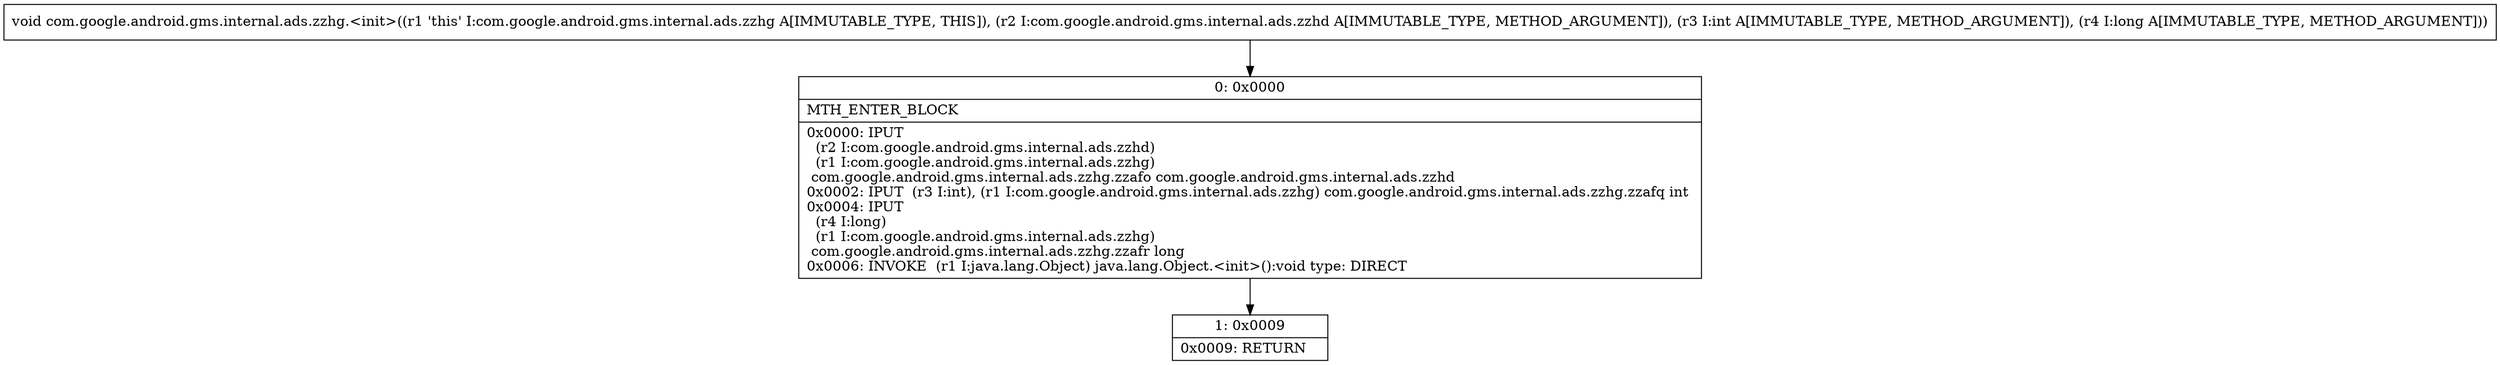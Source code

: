 digraph "CFG forcom.google.android.gms.internal.ads.zzhg.\<init\>(Lcom\/google\/android\/gms\/internal\/ads\/zzhd;IJ)V" {
Node_0 [shape=record,label="{0\:\ 0x0000|MTH_ENTER_BLOCK\l|0x0000: IPUT  \l  (r2 I:com.google.android.gms.internal.ads.zzhd)\l  (r1 I:com.google.android.gms.internal.ads.zzhg)\l com.google.android.gms.internal.ads.zzhg.zzafo com.google.android.gms.internal.ads.zzhd \l0x0002: IPUT  (r3 I:int), (r1 I:com.google.android.gms.internal.ads.zzhg) com.google.android.gms.internal.ads.zzhg.zzafq int \l0x0004: IPUT  \l  (r4 I:long)\l  (r1 I:com.google.android.gms.internal.ads.zzhg)\l com.google.android.gms.internal.ads.zzhg.zzafr long \l0x0006: INVOKE  (r1 I:java.lang.Object) java.lang.Object.\<init\>():void type: DIRECT \l}"];
Node_1 [shape=record,label="{1\:\ 0x0009|0x0009: RETURN   \l}"];
MethodNode[shape=record,label="{void com.google.android.gms.internal.ads.zzhg.\<init\>((r1 'this' I:com.google.android.gms.internal.ads.zzhg A[IMMUTABLE_TYPE, THIS]), (r2 I:com.google.android.gms.internal.ads.zzhd A[IMMUTABLE_TYPE, METHOD_ARGUMENT]), (r3 I:int A[IMMUTABLE_TYPE, METHOD_ARGUMENT]), (r4 I:long A[IMMUTABLE_TYPE, METHOD_ARGUMENT])) }"];
MethodNode -> Node_0;
Node_0 -> Node_1;
}

